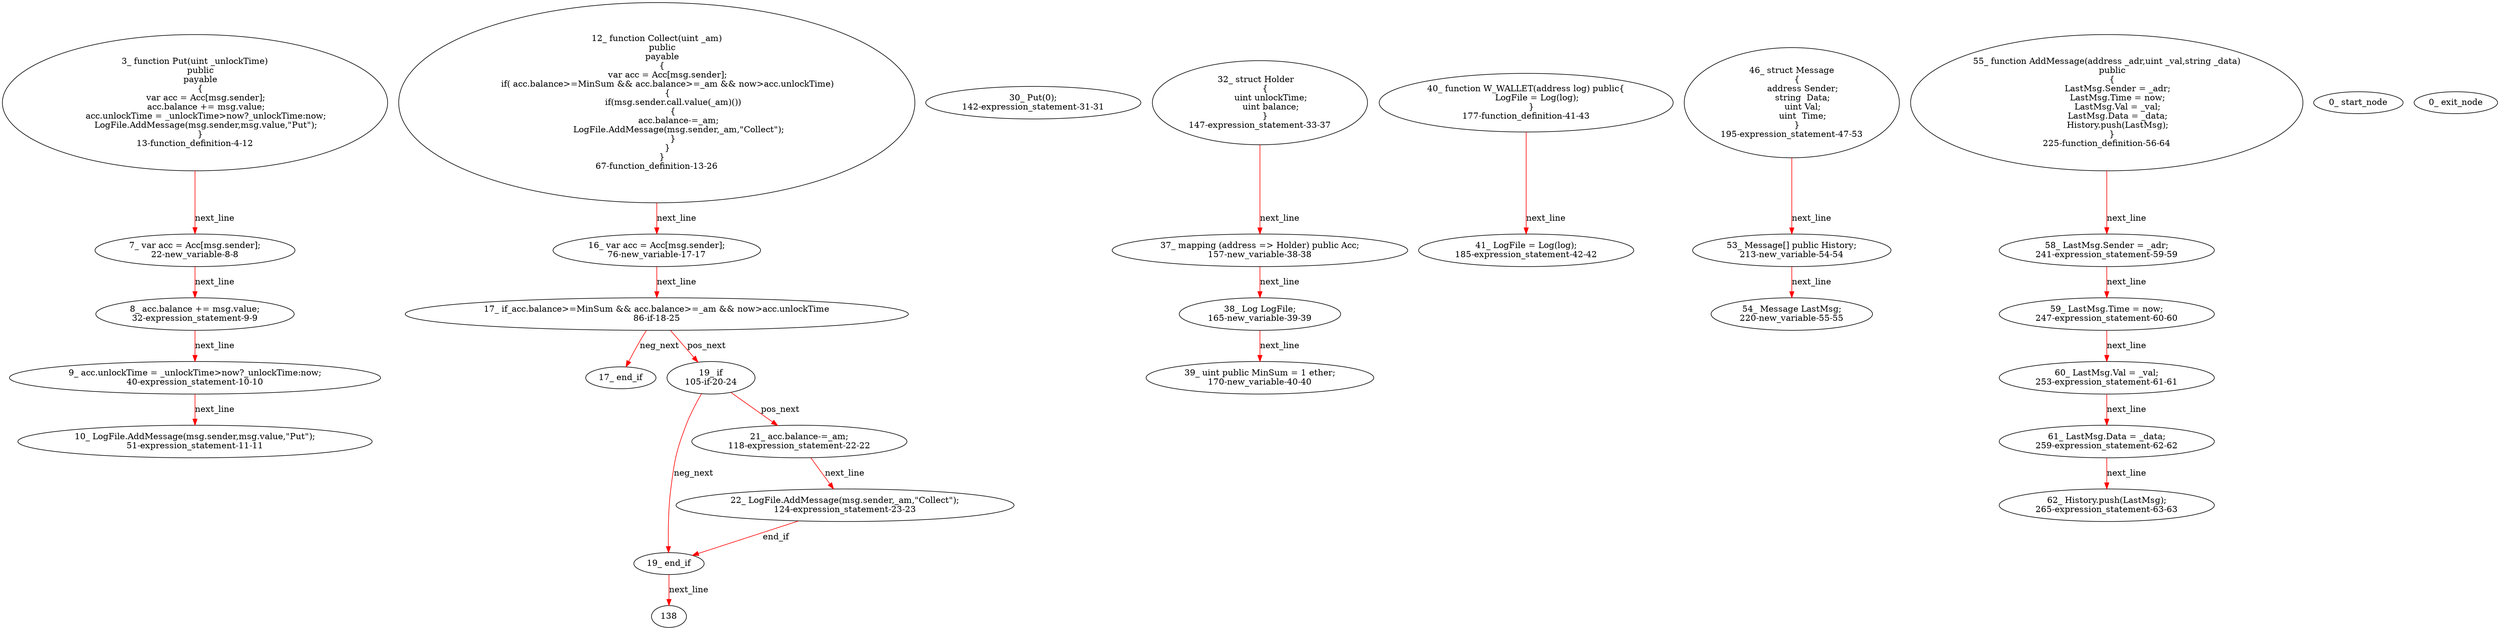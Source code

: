 digraph  {
13 [label="3_ function Put(uint _unlockTime)\n    public\n    payable\n    {\n        var acc = Acc[msg.sender];\n        acc.balance += msg.value;\n        acc.unlockTime = _unlockTime>now?_unlockTime:now;\n        LogFile.AddMessage(msg.sender,msg.value,\"Put\");\n    }\n13-function_definition-4-12", method="Put(uint _unlockTime)", type_label=function_definition];
22 [label="7_ var acc = Acc[msg.sender];\n22-new_variable-8-8", method="Put(uint _unlockTime)", type_label=new_variable];
32 [label="8_ acc.balance += msg.value;\n32-expression_statement-9-9", method="Put(uint _unlockTime)", type_label=expression_statement];
40 [label="9_ acc.unlockTime = _unlockTime>now?_unlockTime:now;\n40-expression_statement-10-10", method="Put(uint _unlockTime)", type_label=expression_statement];
51 [label="10_ LogFile.AddMessage(msg.sender,msg.value,\"Put\");\n51-expression_statement-11-11", method="Put(uint _unlockTime)", type_label=expression_statement];
67 [label="12_ function Collect(uint _am)\n    public\n    payable\n    {\n        var acc = Acc[msg.sender];\n        if( acc.balance>=MinSum && acc.balance>=_am && now>acc.unlockTime)\n        {\n            if(msg.sender.call.value(_am)())\n            {\n                acc.balance-=_am;\n                LogFile.AddMessage(msg.sender,_am,\"Collect\");\n            }\n        }\n    }\n67-function_definition-13-26", method="Collect(uint _am)", type_label=function_definition];
76 [label="16_ var acc = Acc[msg.sender];\n76-new_variable-17-17", method="Collect(uint _am)", type_label=new_variable];
86 [label="17_ if_acc.balance>=MinSum && acc.balance>=_am && now>acc.unlockTime\n86-if-18-25", method="Collect(uint _am)", type_label=if];
353 [label="17_ end_if", method="Collect(uint _am)", type_label=end_if];
105 [label="19_ if\n105-if-20-24", method="Collect(uint _am)", type_label=if];
372 [label="19_ end_if", method="Collect(uint _am)", type_label=end_if];
118 [label="21_ acc.balance-=_am;\n118-expression_statement-22-22", method="Collect(uint _am)", type_label=expression_statement];
124 [label="22_ LogFile.AddMessage(msg.sender,_am,\"Collect\");\n124-expression_statement-23-23", method="Collect(uint _am)", type_label=expression_statement];
142 [label="30_ Put(0);\n142-expression_statement-31-31", method="", type_label=expression_statement];
147 [label="32_ struct Holder   \n    {\n        uint unlockTime;\n        uint balance;\n    }\n147-expression_statement-33-37", method="Holder()", type_label=expression_statement];
157 [label="37_ mapping (address => Holder) public Acc;\n157-new_variable-38-38", method="", type_label=new_variable];
165 [label="38_ Log LogFile;\n165-new_variable-39-39", method="", type_label=new_variable];
170 [label="39_ uint public MinSum = 1 ether;\n170-new_variable-40-40", method="", type_label=new_variable];
177 [label="40_ function W_WALLET(address log) public{\n        LogFile = Log(log);\n    }\n177-function_definition-41-43", method="W_WALLET(address log)", type_label=function_definition];
185 [label="41_ LogFile = Log(log);\n185-expression_statement-42-42", method="W_WALLET(address log)", type_label=expression_statement];
195 [label="46_ struct Message\n    {\n        address Sender;\n        string  Data;\n        uint Val;\n        uint  Time;\n    }\n195-expression_statement-47-53", method="Message()", type_label=expression_statement];
213 [label="53_ Message[] public History;\n213-new_variable-54-54", method="", type_label=new_variable];
220 [label="54_ Message LastMsg;\n220-new_variable-55-55", method="", type_label=new_variable];
225 [label="55_ function AddMessage(address _adr,uint _val,string _data)\n    public\n    {\n        LastMsg.Sender = _adr;\n        LastMsg.Time = now;\n        LastMsg.Val = _val;\n        LastMsg.Data = _data;\n        History.push(LastMsg);\n    }\n225-function_definition-56-64", method="AddMessage(address _adr,uint _val,string _data)", type_label=function_definition];
241 [label="58_ LastMsg.Sender = _adr;\n241-expression_statement-59-59", method="AddMessage(address _adr,uint _val,string _data)", type_label=expression_statement];
247 [label="59_ LastMsg.Time = now;\n247-expression_statement-60-60", method="AddMessage(address _adr,uint _val,string _data)", type_label=expression_statement];
253 [label="60_ LastMsg.Val = _val;\n253-expression_statement-61-61", method="AddMessage(address _adr,uint _val,string _data)", type_label=expression_statement];
259 [label="61_ LastMsg.Data = _data;\n259-expression_statement-62-62", method="AddMessage(address _adr,uint _val,string _data)", type_label=expression_statement];
265 [label="62_ History.push(LastMsg);\n265-expression_statement-63-63", method="AddMessage(address _adr,uint _val,string _data)", type_label=expression_statement];
1 [label="0_ start_node", method="", type_label=start];
2 [label="0_ exit_node", method="", type_label=exit];
138;
13 -> 22  [color=red, controlflow_type=next_line, edge_type=CFG_edge, key=0, label=next_line];
22 -> 32  [color=red, controlflow_type=next_line, edge_type=CFG_edge, key=0, label=next_line];
32 -> 40  [color=red, controlflow_type=next_line, edge_type=CFG_edge, key=0, label=next_line];
40 -> 51  [color=red, controlflow_type=next_line, edge_type=CFG_edge, key=0, label=next_line];
67 -> 76  [color=red, controlflow_type=next_line, edge_type=CFG_edge, key=0, label=next_line];
76 -> 86  [color=red, controlflow_type=next_line, edge_type=CFG_edge, key=0, label=next_line];
86 -> 105  [color=red, controlflow_type=pos_next, edge_type=CFG_edge, key=0, label=pos_next];
86 -> 353  [color=red, controlflow_type=neg_next, edge_type=CFG_edge, key=0, label=neg_next];
105 -> 118  [color=red, controlflow_type=pos_next, edge_type=CFG_edge, key=0, label=pos_next];
105 -> 372  [color=red, controlflow_type=neg_next, edge_type=CFG_edge, key=0, label=neg_next];
372 -> 138  [color=red, controlflow_type=next_line, edge_type=CFG_edge, key=0, label=next_line];
118 -> 124  [color=red, controlflow_type=next_line, edge_type=CFG_edge, key=0, label=next_line];
124 -> 372  [color=red, controlflow_type=end_if, edge_type=CFG_edge, key=0, label=end_if];
147 -> 157  [color=red, controlflow_type=next_line, edge_type=CFG_edge, key=0, label=next_line];
157 -> 165  [color=red, controlflow_type=next_line, edge_type=CFG_edge, key=0, label=next_line];
165 -> 170  [color=red, controlflow_type=next_line, edge_type=CFG_edge, key=0, label=next_line];
177 -> 185  [color=red, controlflow_type=next_line, edge_type=CFG_edge, key=0, label=next_line];
195 -> 213  [color=red, controlflow_type=next_line, edge_type=CFG_edge, key=0, label=next_line];
213 -> 220  [color=red, controlflow_type=next_line, edge_type=CFG_edge, key=0, label=next_line];
225 -> 241  [color=red, controlflow_type=next_line, edge_type=CFG_edge, key=0, label=next_line];
241 -> 247  [color=red, controlflow_type=next_line, edge_type=CFG_edge, key=0, label=next_line];
247 -> 253  [color=red, controlflow_type=next_line, edge_type=CFG_edge, key=0, label=next_line];
253 -> 259  [color=red, controlflow_type=next_line, edge_type=CFG_edge, key=0, label=next_line];
259 -> 265  [color=red, controlflow_type=next_line, edge_type=CFG_edge, key=0, label=next_line];
}
